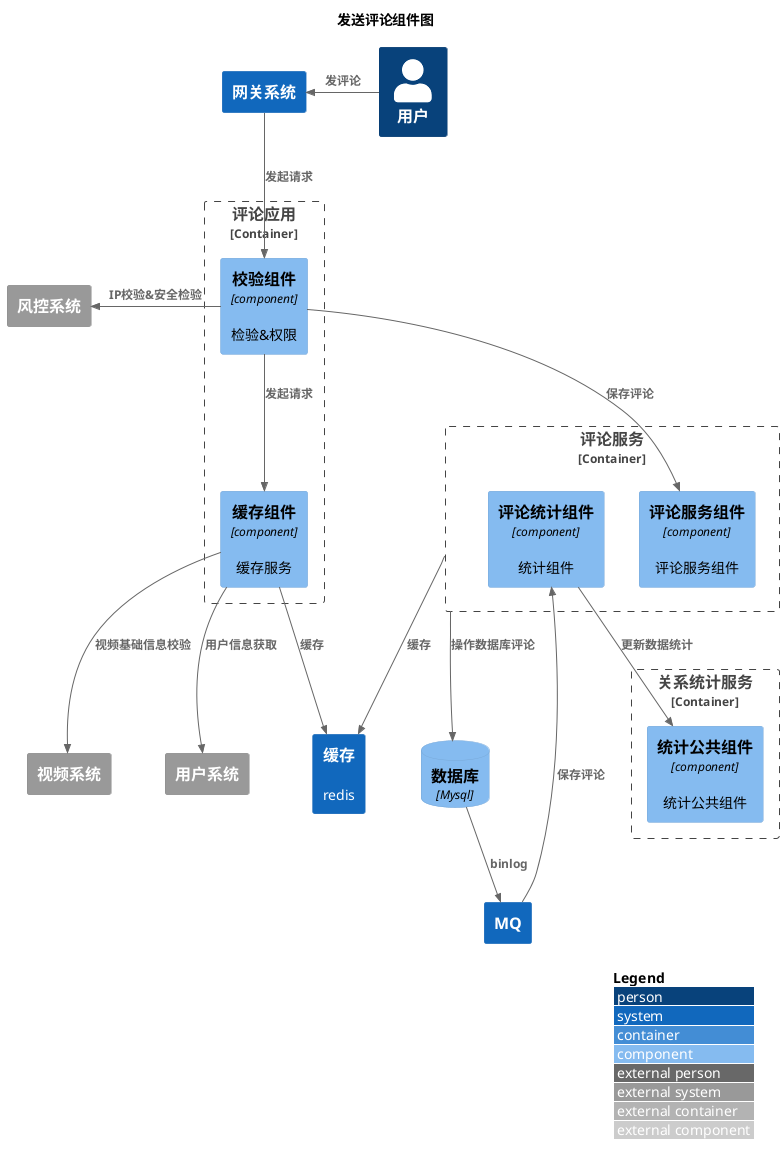 @startuml
!include <C4/C4_Component>
LAYOUT_WITH_LEGEND()

title 发送评论组件图

Person(user, "用户")
System(gateway,"网关系统")

Rel_L(user, gateway, "发评论")

Container_Boundary(commentFacade, "评论应用"){
    Component(checkComponent, "校验组件", "component", "检验&权限")
    Component(facadeCacheComponent, "缓存组件", "component", "缓存服务")
    Rel(checkComponent, facadeCacheComponent, "发起请求")
}
Container_Boundary(commentService, "评论服务"){
    Component(commentComponent, "评论服务组件", "component", "评论服务组件")
    Component(commentStatComponent, "评论统计组件", "component", "统计组件")
}

Container_Boundary(relationService, "关系统计服务"){
    Component(statComponent, "统计公共组件", "component", "统计公共组件")
}
System_Ext(security,"风控系统")
System_Ext(userSystem,"用户系统")
System_Ext(videoSystem,"视频系统")
System(rocketmq,"MQ")
System(redis,"缓存","redis")
ComponentDb(db, "数据库", "Mysql")

Rel(gateway, checkComponent, "发起请求")
Rel_L(checkComponent, security, "IP校验&安全检验")
Rel(facadeCacheComponent,videoSystem, "视频基础信息校验")
Rel(facadeCacheComponent,userSystem, "用户信息获取")
Rel(facadeCacheComponent,redis, "缓存")


Rel(checkComponent,commentComponent, "保存评论")
Rel(commentService,db, "操作数据库评论")
Rel(db,rocketmq, "binlog")

Rel(rocketmq,commentStatComponent, "保存评论")

Rel(commentStatComponent,statComponent, "更新数据统计")
Rel(commentService,redis, "缓存")





@enduml